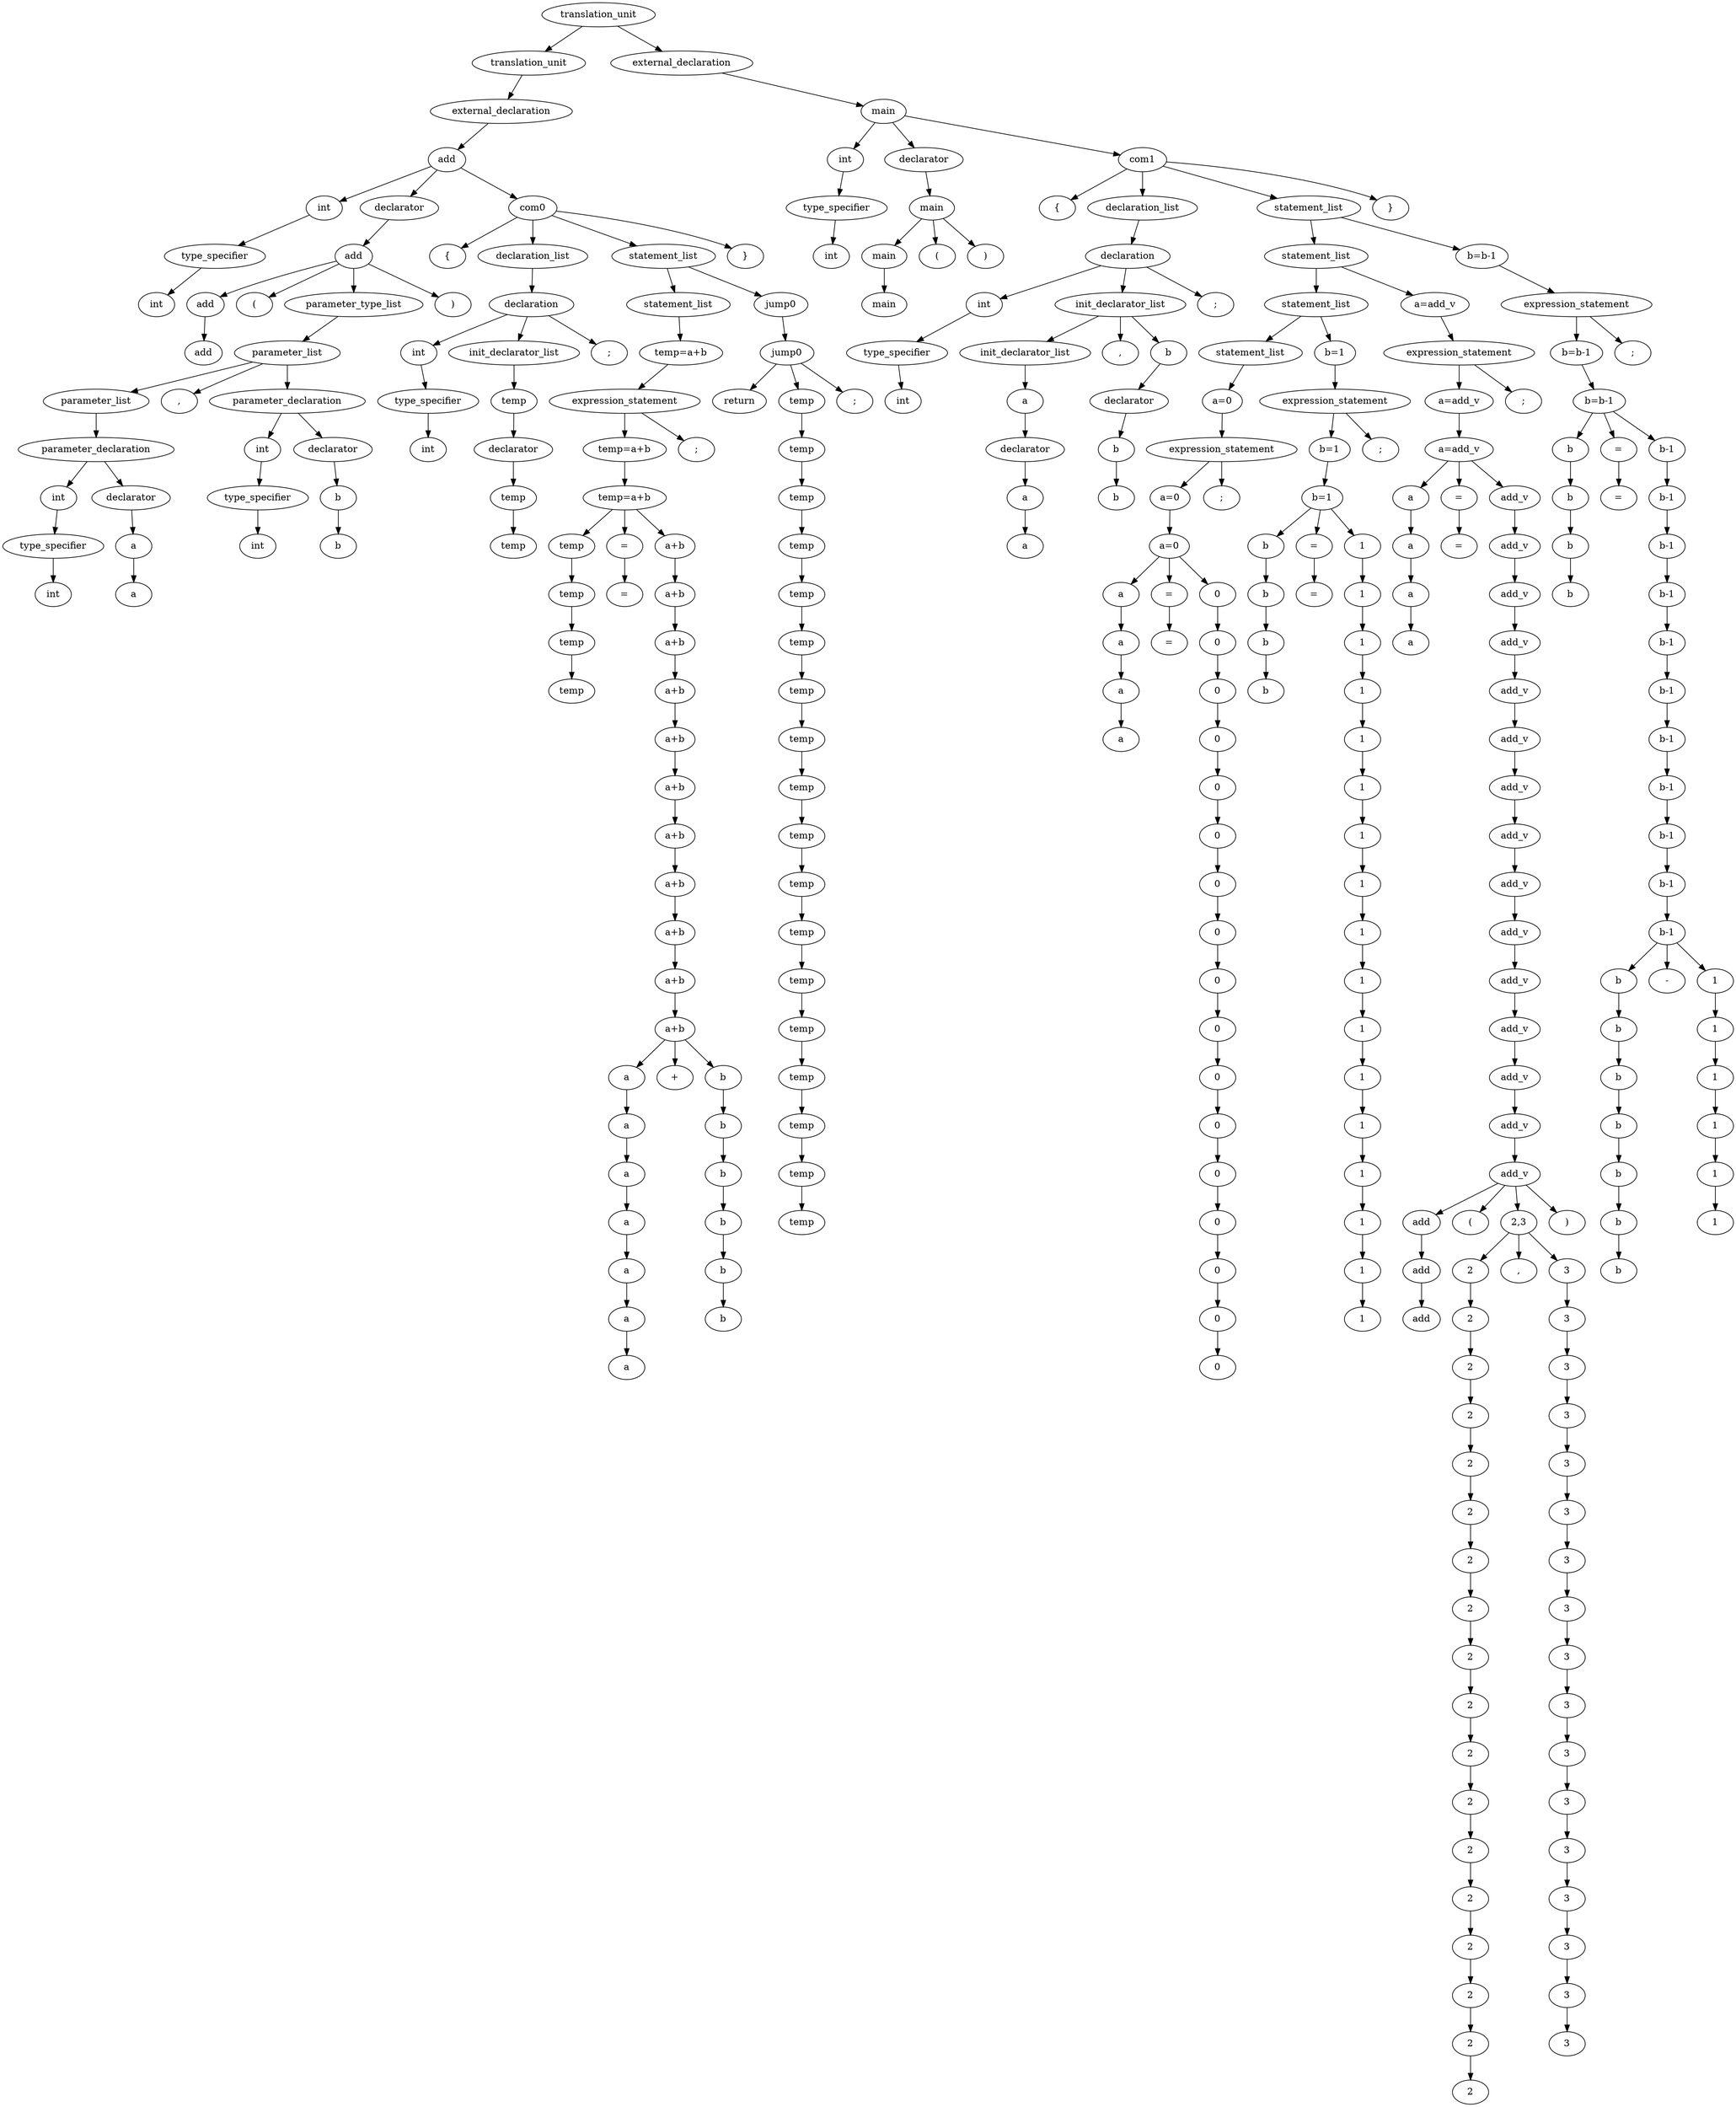 digraph G{
node0[label="translation_unit"]
node1[label="translation_unit"]
node0->node1;
node1[label="translation_unit"]
node2[label="external_declaration"]
node1->node2;
node2[label="external_declaration"]
node3[label="add"]
node2->node3;
node3[label="add"]
node4[label="int"]
node3->node4;
node4[label="int"]
node5[label="type_specifier"]
node4->node5;
node5[label="type_specifier"]
node6[label="int"]
node5->node6;
node3[label="add"]
node7[label="declarator"]
node3->node7;
node7[label="declarator"]
node8[label="add"]
node7->node8;
node8[label="add"]
node9[label="add"]
node8->node9;
node9[label="add"]
node10[label="add"]
node9->node10;
node8[label="add"]
node11[label="("]
node8->node11;
node8[label="add"]
node12[label="parameter_type_list"]
node8->node12;
node12[label="parameter_type_list"]
node13[label="parameter_list"]
node12->node13;
node13[label="parameter_list"]
node14[label="parameter_list"]
node13->node14;
node14[label="parameter_list"]
node15[label="parameter_declaration"]
node14->node15;
node15[label="parameter_declaration"]
node16[label="int"]
node15->node16;
node16[label="int"]
node17[label="type_specifier"]
node16->node17;
node17[label="type_specifier"]
node18[label="int"]
node17->node18;
node15[label="parameter_declaration"]
node19[label="declarator"]
node15->node19;
node19[label="declarator"]
node20[label="a"]
node19->node20;
node20[label="a"]
node21[label="a"]
node20->node21;
node13[label="parameter_list"]
node22[label=","]
node13->node22;
node13[label="parameter_list"]
node23[label="parameter_declaration"]
node13->node23;
node23[label="parameter_declaration"]
node24[label="int"]
node23->node24;
node24[label="int"]
node25[label="type_specifier"]
node24->node25;
node25[label="type_specifier"]
node26[label="int"]
node25->node26;
node23[label="parameter_declaration"]
node27[label="declarator"]
node23->node27;
node27[label="declarator"]
node28[label="b"]
node27->node28;
node28[label="b"]
node29[label="b"]
node28->node29;
node8[label="add"]
node30[label=")"]
node8->node30;
node3[label="add"]
node31[label="com0"]
node3->node31;
node31[label="com0"]
node32[label="{"]
node31->node32;
node31[label="com0"]
node33[label="declaration_list"]
node31->node33;
node33[label="declaration_list"]
node34[label="declaration"]
node33->node34;
node34[label="declaration"]
node35[label="int"]
node34->node35;
node35[label="int"]
node36[label="type_specifier"]
node35->node36;
node36[label="type_specifier"]
node37[label="int"]
node36->node37;
node34[label="declaration"]
node38[label="init_declarator_list"]
node34->node38;
node38[label="init_declarator_list"]
node39[label="temp"]
node38->node39;
node39[label="temp"]
node40[label="declarator"]
node39->node40;
node40[label="declarator"]
node41[label="temp"]
node40->node41;
node41[label="temp"]
node42[label="temp"]
node41->node42;
node34[label="declaration"]
node43[label=";"]
node34->node43;
node31[label="com0"]
node44[label="statement_list"]
node31->node44;
node44[label="statement_list"]
node45[label="statement_list"]
node44->node45;
node45[label="statement_list"]
node46[label="temp=a+b"]
node45->node46;
node46[label="temp=a+b"]
node47[label="expression_statement"]
node46->node47;
node47[label="expression_statement"]
node48[label="temp=a+b"]
node47->node48;
node48[label="temp=a+b"]
node49[label="temp=a+b"]
node48->node49;
node49[label="temp=a+b"]
node50[label="temp"]
node49->node50;
node50[label="temp"]
node51[label="temp"]
node50->node51;
node51[label="temp"]
node52[label="temp"]
node51->node52;
node52[label="temp"]
node53[label="temp"]
node52->node53;
node49[label="temp=a+b"]
node54[label="="]
node49->node54;
node54[label="="]
node55[label="="]
node54->node55;
node49[label="temp=a+b"]
node56[label="a+b"]
node49->node56;
node56[label="a+b"]
node57[label="a+b"]
node56->node57;
node57[label="a+b"]
node58[label="a+b"]
node57->node58;
node58[label="a+b"]
node59[label="a+b"]
node58->node59;
node59[label="a+b"]
node60[label="a+b"]
node59->node60;
node60[label="a+b"]
node61[label="a+b"]
node60->node61;
node61[label="a+b"]
node62[label="a+b"]
node61->node62;
node62[label="a+b"]
node63[label="a+b"]
node62->node63;
node63[label="a+b"]
node64[label="a+b"]
node63->node64;
node64[label="a+b"]
node65[label="a+b"]
node64->node65;
node65[label="a+b"]
node66[label="a+b"]
node65->node66;
node66[label="a+b"]
node67[label="a"]
node66->node67;
node67[label="a"]
node68[label="a"]
node67->node68;
node68[label="a"]
node69[label="a"]
node68->node69;
node69[label="a"]
node70[label="a"]
node69->node70;
node70[label="a"]
node71[label="a"]
node70->node71;
node71[label="a"]
node72[label="a"]
node71->node72;
node72[label="a"]
node73[label="a"]
node72->node73;
node66[label="a+b"]
node74[label="+"]
node66->node74;
node66[label="a+b"]
node75[label="b"]
node66->node75;
node75[label="b"]
node76[label="b"]
node75->node76;
node76[label="b"]
node77[label="b"]
node76->node77;
node77[label="b"]
node78[label="b"]
node77->node78;
node78[label="b"]
node79[label="b"]
node78->node79;
node79[label="b"]
node80[label="b"]
node79->node80;
node47[label="expression_statement"]
node81[label=";"]
node47->node81;
node44[label="statement_list"]
node82[label="jump0"]
node44->node82;
node82[label="jump0"]
node83[label="jump0"]
node82->node83;
node83[label="jump0"]
node84[label="return"]
node83->node84;
node83[label="jump0"]
node85[label="temp"]
node83->node85;
node85[label="temp"]
node86[label="temp"]
node85->node86;
node86[label="temp"]
node87[label="temp"]
node86->node87;
node87[label="temp"]
node88[label="temp"]
node87->node88;
node88[label="temp"]
node89[label="temp"]
node88->node89;
node89[label="temp"]
node90[label="temp"]
node89->node90;
node90[label="temp"]
node91[label="temp"]
node90->node91;
node91[label="temp"]
node92[label="temp"]
node91->node92;
node92[label="temp"]
node93[label="temp"]
node92->node93;
node93[label="temp"]
node94[label="temp"]
node93->node94;
node94[label="temp"]
node95[label="temp"]
node94->node95;
node95[label="temp"]
node96[label="temp"]
node95->node96;
node96[label="temp"]
node97[label="temp"]
node96->node97;
node97[label="temp"]
node98[label="temp"]
node97->node98;
node98[label="temp"]
node99[label="temp"]
node98->node99;
node99[label="temp"]
node100[label="temp"]
node99->node100;
node100[label="temp"]
node101[label="temp"]
node100->node101;
node101[label="temp"]
node102[label="temp"]
node101->node102;
node83[label="jump0"]
node103[label=";"]
node83->node103;
node31[label="com0"]
node104[label="}"]
node31->node104;
node0[label="translation_unit"]
node105[label="external_declaration"]
node0->node105;
node105[label="external_declaration"]
node106[label="main"]
node105->node106;
node106[label="main"]
node107[label="int"]
node106->node107;
node107[label="int"]
node108[label="type_specifier"]
node107->node108;
node108[label="type_specifier"]
node109[label="int"]
node108->node109;
node106[label="main"]
node110[label="declarator"]
node106->node110;
node110[label="declarator"]
node111[label="main"]
node110->node111;
node111[label="main"]
node112[label="main"]
node111->node112;
node112[label="main"]
node113[label="main"]
node112->node113;
node111[label="main"]
node114[label="("]
node111->node114;
node111[label="main"]
node115[label=")"]
node111->node115;
node106[label="main"]
node116[label="com1"]
node106->node116;
node116[label="com1"]
node117[label="{"]
node116->node117;
node116[label="com1"]
node118[label="declaration_list"]
node116->node118;
node118[label="declaration_list"]
node119[label="declaration"]
node118->node119;
node119[label="declaration"]
node120[label="int"]
node119->node120;
node120[label="int"]
node121[label="type_specifier"]
node120->node121;
node121[label="type_specifier"]
node122[label="int"]
node121->node122;
node119[label="declaration"]
node123[label="init_declarator_list"]
node119->node123;
node123[label="init_declarator_list"]
node124[label="init_declarator_list"]
node123->node124;
node124[label="init_declarator_list"]
node125[label="a"]
node124->node125;
node125[label="a"]
node126[label="declarator"]
node125->node126;
node126[label="declarator"]
node127[label="a"]
node126->node127;
node127[label="a"]
node128[label="a"]
node127->node128;
node123[label="init_declarator_list"]
node129[label=","]
node123->node129;
node123[label="init_declarator_list"]
node130[label="b"]
node123->node130;
node130[label="b"]
node131[label="declarator"]
node130->node131;
node131[label="declarator"]
node132[label="b"]
node131->node132;
node132[label="b"]
node133[label="b"]
node132->node133;
node119[label="declaration"]
node134[label=";"]
node119->node134;
node116[label="com1"]
node135[label="statement_list"]
node116->node135;
node135[label="statement_list"]
node136[label="statement_list"]
node135->node136;
node136[label="statement_list"]
node137[label="statement_list"]
node136->node137;
node137[label="statement_list"]
node138[label="statement_list"]
node137->node138;
node138[label="statement_list"]
node139[label="a=0"]
node138->node139;
node139[label="a=0"]
node140[label="expression_statement"]
node139->node140;
node140[label="expression_statement"]
node141[label="a=0"]
node140->node141;
node141[label="a=0"]
node142[label="a=0"]
node141->node142;
node142[label="a=0"]
node143[label="a"]
node142->node143;
node143[label="a"]
node144[label="a"]
node143->node144;
node144[label="a"]
node145[label="a"]
node144->node145;
node145[label="a"]
node146[label="a"]
node145->node146;
node142[label="a=0"]
node147[label="="]
node142->node147;
node147[label="="]
node148[label="="]
node147->node148;
node142[label="a=0"]
node149[label="0"]
node142->node149;
node149[label="0"]
node150[label="0"]
node149->node150;
node150[label="0"]
node151[label="0"]
node150->node151;
node151[label="0"]
node152[label="0"]
node151->node152;
node152[label="0"]
node153[label="0"]
node152->node153;
node153[label="0"]
node154[label="0"]
node153->node154;
node154[label="0"]
node155[label="0"]
node154->node155;
node155[label="0"]
node156[label="0"]
node155->node156;
node156[label="0"]
node157[label="0"]
node156->node157;
node157[label="0"]
node158[label="0"]
node157->node158;
node158[label="0"]
node159[label="0"]
node158->node159;
node159[label="0"]
node160[label="0"]
node159->node160;
node160[label="0"]
node161[label="0"]
node160->node161;
node161[label="0"]
node162[label="0"]
node161->node162;
node162[label="0"]
node163[label="0"]
node162->node163;
node163[label="0"]
node164[label="0"]
node163->node164;
node164[label="0"]
node165[label="0"]
node164->node165;
node140[label="expression_statement"]
node166[label=";"]
node140->node166;
node137[label="statement_list"]
node167[label="b=1"]
node137->node167;
node167[label="b=1"]
node168[label="expression_statement"]
node167->node168;
node168[label="expression_statement"]
node169[label="b=1"]
node168->node169;
node169[label="b=1"]
node170[label="b=1"]
node169->node170;
node170[label="b=1"]
node171[label="b"]
node170->node171;
node171[label="b"]
node172[label="b"]
node171->node172;
node172[label="b"]
node173[label="b"]
node172->node173;
node173[label="b"]
node174[label="b"]
node173->node174;
node170[label="b=1"]
node175[label="="]
node170->node175;
node175[label="="]
node176[label="="]
node175->node176;
node170[label="b=1"]
node177[label="1"]
node170->node177;
node177[label="1"]
node178[label="1"]
node177->node178;
node178[label="1"]
node179[label="1"]
node178->node179;
node179[label="1"]
node180[label="1"]
node179->node180;
node180[label="1"]
node181[label="1"]
node180->node181;
node181[label="1"]
node182[label="1"]
node181->node182;
node182[label="1"]
node183[label="1"]
node182->node183;
node183[label="1"]
node184[label="1"]
node183->node184;
node184[label="1"]
node185[label="1"]
node184->node185;
node185[label="1"]
node186[label="1"]
node185->node186;
node186[label="1"]
node187[label="1"]
node186->node187;
node187[label="1"]
node188[label="1"]
node187->node188;
node188[label="1"]
node189[label="1"]
node188->node189;
node189[label="1"]
node190[label="1"]
node189->node190;
node190[label="1"]
node191[label="1"]
node190->node191;
node191[label="1"]
node192[label="1"]
node191->node192;
node192[label="1"]
node193[label="1"]
node192->node193;
node168[label="expression_statement"]
node194[label=";"]
node168->node194;
node136[label="statement_list"]
node195[label="a=add_v"]
node136->node195;
node195[label="a=add_v"]
node196[label="expression_statement"]
node195->node196;
node196[label="expression_statement"]
node197[label="a=add_v"]
node196->node197;
node197[label="a=add_v"]
node198[label="a=add_v"]
node197->node198;
node198[label="a=add_v"]
node199[label="a"]
node198->node199;
node199[label="a"]
node200[label="a"]
node199->node200;
node200[label="a"]
node201[label="a"]
node200->node201;
node201[label="a"]
node202[label="a"]
node201->node202;
node198[label="a=add_v"]
node203[label="="]
node198->node203;
node203[label="="]
node204[label="="]
node203->node204;
node198[label="a=add_v"]
node205[label="add_v"]
node198->node205;
node205[label="add_v"]
node206[label="add_v"]
node205->node206;
node206[label="add_v"]
node207[label="add_v"]
node206->node207;
node207[label="add_v"]
node208[label="add_v"]
node207->node208;
node208[label="add_v"]
node209[label="add_v"]
node208->node209;
node209[label="add_v"]
node210[label="add_v"]
node209->node210;
node210[label="add_v"]
node211[label="add_v"]
node210->node211;
node211[label="add_v"]
node212[label="add_v"]
node211->node212;
node212[label="add_v"]
node213[label="add_v"]
node212->node213;
node213[label="add_v"]
node214[label="add_v"]
node213->node214;
node214[label="add_v"]
node215[label="add_v"]
node214->node215;
node215[label="add_v"]
node216[label="add_v"]
node215->node216;
node216[label="add_v"]
node217[label="add_v"]
node216->node217;
node217[label="add_v"]
node218[label="add_v"]
node217->node218;
node218[label="add_v"]
node219[label="add_v"]
node218->node219;
node219[label="add_v"]
node220[label="add"]
node219->node220;
node220[label="add"]
node221[label="add"]
node220->node221;
node221[label="add"]
node222[label="add"]
node221->node222;
node219[label="add_v"]
node223[label="("]
node219->node223;
node219[label="add_v"]
node224[label="2,3"]
node219->node224;
node224[label="2,3"]
node225[label="2"]
node224->node225;
node225[label="2"]
node226[label="2"]
node225->node226;
node226[label="2"]
node227[label="2"]
node226->node227;
node227[label="2"]
node228[label="2"]
node227->node228;
node228[label="2"]
node229[label="2"]
node228->node229;
node229[label="2"]
node230[label="2"]
node229->node230;
node230[label="2"]
node231[label="2"]
node230->node231;
node231[label="2"]
node232[label="2"]
node231->node232;
node232[label="2"]
node233[label="2"]
node232->node233;
node233[label="2"]
node234[label="2"]
node233->node234;
node234[label="2"]
node235[label="2"]
node234->node235;
node235[label="2"]
node236[label="2"]
node235->node236;
node236[label="2"]
node237[label="2"]
node236->node237;
node237[label="2"]
node238[label="2"]
node237->node238;
node238[label="2"]
node239[label="2"]
node238->node239;
node239[label="2"]
node240[label="2"]
node239->node240;
node240[label="2"]
node241[label="2"]
node240->node241;
node241[label="2"]
node242[label="2"]
node241->node242;
node224[label="2,3"]
node243[label=","]
node224->node243;
node224[label="2,3"]
node244[label="3"]
node224->node244;
node244[label="3"]
node245[label="3"]
node244->node245;
node245[label="3"]
node246[label="3"]
node245->node246;
node246[label="3"]
node247[label="3"]
node246->node247;
node247[label="3"]
node248[label="3"]
node247->node248;
node248[label="3"]
node249[label="3"]
node248->node249;
node249[label="3"]
node250[label="3"]
node249->node250;
node250[label="3"]
node251[label="3"]
node250->node251;
node251[label="3"]
node252[label="3"]
node251->node252;
node252[label="3"]
node253[label="3"]
node252->node253;
node253[label="3"]
node254[label="3"]
node253->node254;
node254[label="3"]
node255[label="3"]
node254->node255;
node255[label="3"]
node256[label="3"]
node255->node256;
node256[label="3"]
node257[label="3"]
node256->node257;
node257[label="3"]
node258[label="3"]
node257->node258;
node258[label="3"]
node259[label="3"]
node258->node259;
node259[label="3"]
node260[label="3"]
node259->node260;
node219[label="add_v"]
node261[label=")"]
node219->node261;
node196[label="expression_statement"]
node262[label=";"]
node196->node262;
node135[label="statement_list"]
node263[label="b=b-1"]
node135->node263;
node263[label="b=b-1"]
node264[label="expression_statement"]
node263->node264;
node264[label="expression_statement"]
node265[label="b=b-1"]
node264->node265;
node265[label="b=b-1"]
node266[label="b=b-1"]
node265->node266;
node266[label="b=b-1"]
node267[label="b"]
node266->node267;
node267[label="b"]
node268[label="b"]
node267->node268;
node268[label="b"]
node269[label="b"]
node268->node269;
node269[label="b"]
node270[label="b"]
node269->node270;
node266[label="b=b-1"]
node271[label="="]
node266->node271;
node271[label="="]
node272[label="="]
node271->node272;
node266[label="b=b-1"]
node273[label="b-1"]
node266->node273;
node273[label="b-1"]
node274[label="b-1"]
node273->node274;
node274[label="b-1"]
node275[label="b-1"]
node274->node275;
node275[label="b-1"]
node276[label="b-1"]
node275->node276;
node276[label="b-1"]
node277[label="b-1"]
node276->node277;
node277[label="b-1"]
node278[label="b-1"]
node277->node278;
node278[label="b-1"]
node279[label="b-1"]
node278->node279;
node279[label="b-1"]
node280[label="b-1"]
node279->node280;
node280[label="b-1"]
node281[label="b-1"]
node280->node281;
node281[label="b-1"]
node282[label="b-1"]
node281->node282;
node282[label="b-1"]
node283[label="b-1"]
node282->node283;
node283[label="b-1"]
node284[label="b"]
node283->node284;
node284[label="b"]
node285[label="b"]
node284->node285;
node285[label="b"]
node286[label="b"]
node285->node286;
node286[label="b"]
node287[label="b"]
node286->node287;
node287[label="b"]
node288[label="b"]
node287->node288;
node288[label="b"]
node289[label="b"]
node288->node289;
node289[label="b"]
node290[label="b"]
node289->node290;
node283[label="b-1"]
node291[label="-"]
node283->node291;
node283[label="b-1"]
node292[label="1"]
node283->node292;
node292[label="1"]
node293[label="1"]
node292->node293;
node293[label="1"]
node294[label="1"]
node293->node294;
node294[label="1"]
node295[label="1"]
node294->node295;
node295[label="1"]
node296[label="1"]
node295->node296;
node296[label="1"]
node297[label="1"]
node296->node297;
node264[label="expression_statement"]
node298[label=";"]
node264->node298;
node116[label="com1"]
node299[label="}"]
node116->node299;
}
